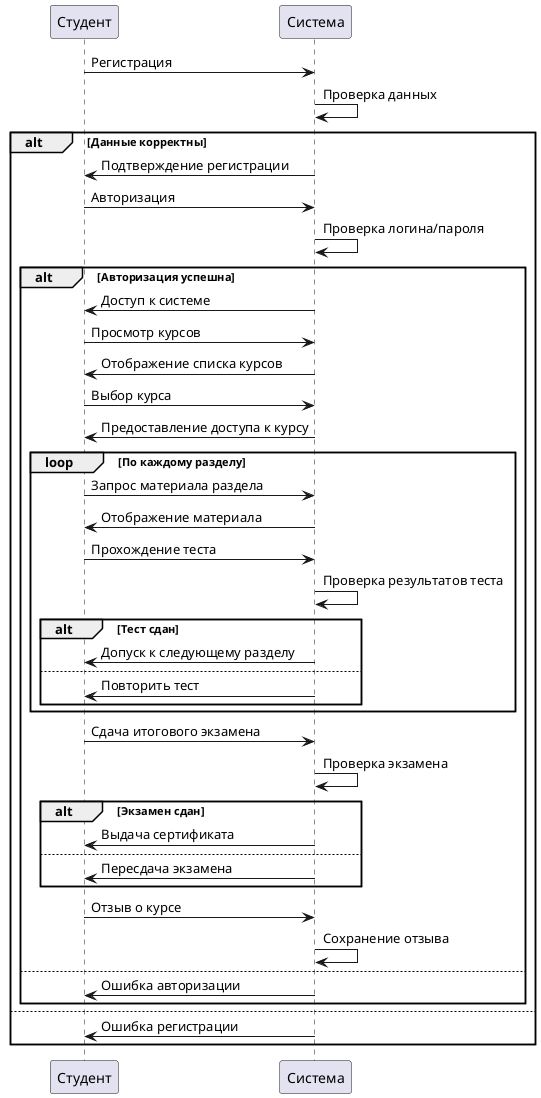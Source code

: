 @startuml
participant "Студент" as Student
participant "Система" as System

Student -> System: Регистрация
System -> System: Проверка данных
alt Данные корректны
    System -> Student: Подтверждение регистрации
    Student -> System: Авторизация
    System -> System: Проверка логина/пароля
    alt Авторизация успешна
        System -> Student: Доступ к системе
        Student -> System: Просмотр курсов
        System -> Student: Отображение списка курсов
        Student -> System: Выбор курса
        System -> Student: Предоставление доступа к курсу
        loop По каждому разделу
            Student -> System: Запрос материала раздела
            System -> Student: Отображение материала
            Student -> System: Прохождение теста
            System -> System: Проверка результатов теста
            alt Тест сдан
                System -> Student: Допуск к следующему разделу
            else
                System -> Student: Повторить тест
            end
        end
        Student -> System: Сдача итогового экзамена
        System -> System: Проверка экзамена
        alt Экзамен сдан
            System -> Student: Выдача сертификата
        else
            System -> Student: Пересдача экзамена
        end
        Student -> System: Отзыв о курсе
        System -> System: Сохранение отзыва
    else
        System -> Student: Ошибка авторизации
    end
else
    System -> Student: Ошибка регистрации
end
@enduml
